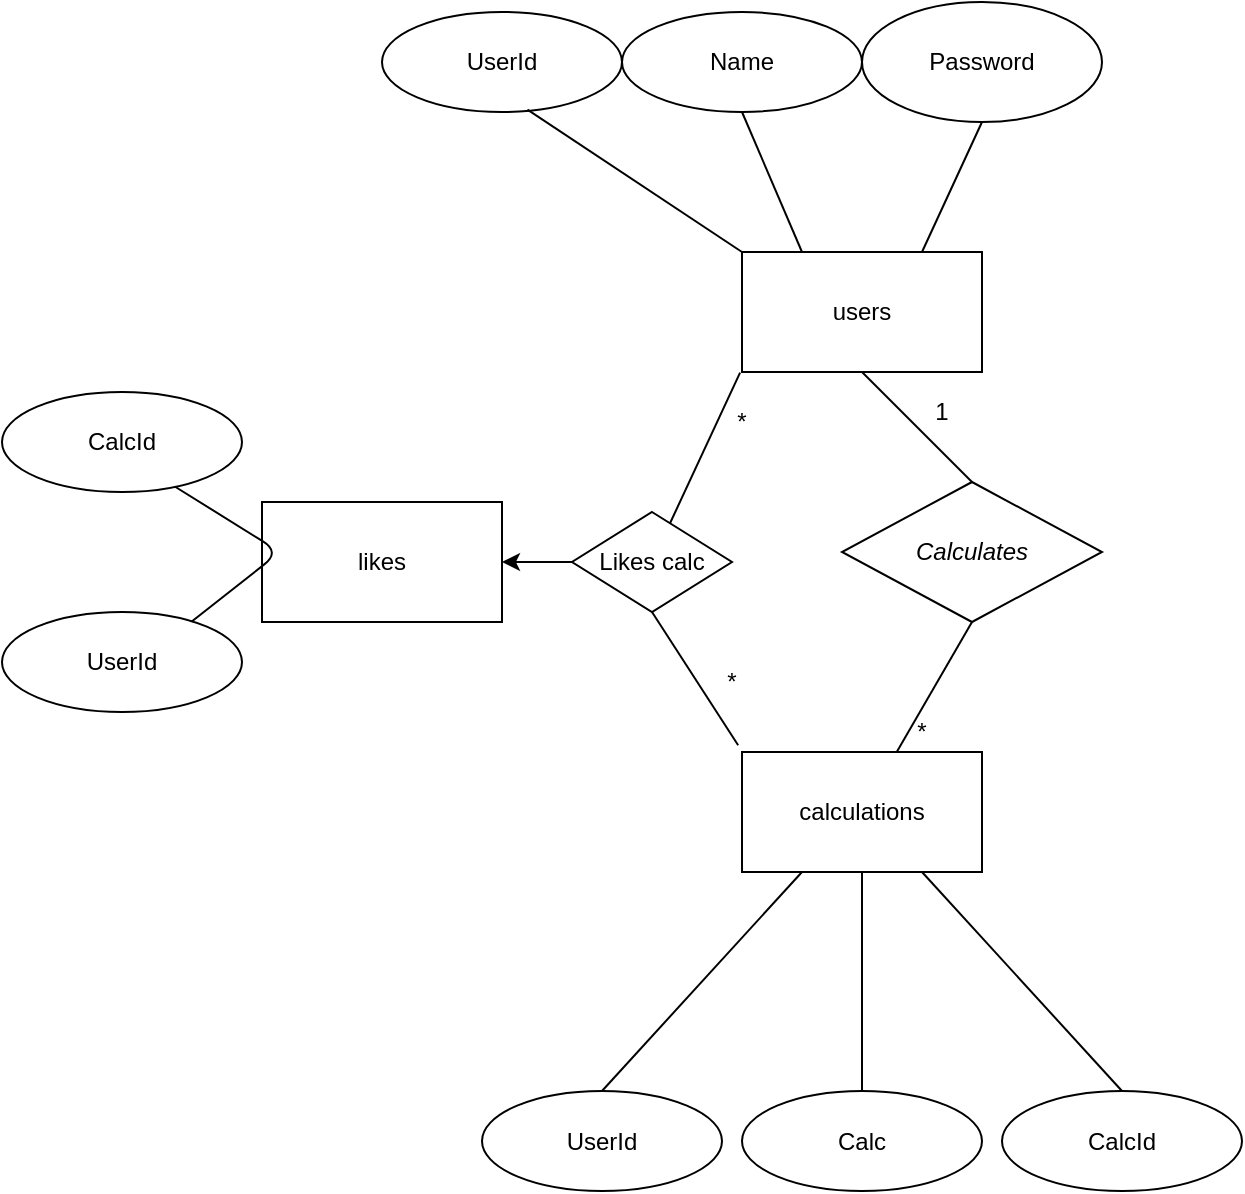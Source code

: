 <mxfile version="10.6.7" type="github"><diagram id="38klmvThknQbvRVPo_Zc" name="Page-1"><mxGraphModel dx="1443" dy="786" grid="1" gridSize="10" guides="1" tooltips="1" connect="1" arrows="1" fold="1" page="1" pageScale="1" pageWidth="826" pageHeight="1169" background="#ffffff" math="0" shadow="0"><root><mxCell id="0"/><mxCell id="1" parent="0"/><mxCell id="4OowOYZI4kwoj23czTKj-114" value="users" style="rounded=0;whiteSpace=wrap;html=1;" parent="1" vertex="1"><mxGeometry x="380" y="140" width="120" height="60" as="geometry"/></mxCell><mxCell id="4OowOYZI4kwoj23czTKj-115" value="UserId" style="ellipse;whiteSpace=wrap;html=1;" parent="1" vertex="1"><mxGeometry x="200" y="20" width="120" height="50" as="geometry"/></mxCell><mxCell id="4OowOYZI4kwoj23czTKj-116" value="Name" style="ellipse;whiteSpace=wrap;html=1;" parent="1" vertex="1"><mxGeometry x="320" y="20" width="120" height="50" as="geometry"/></mxCell><mxCell id="4OowOYZI4kwoj23czTKj-118" value="Password" style="ellipse;whiteSpace=wrap;html=1;" parent="1" vertex="1"><mxGeometry x="440" y="15" width="120" height="60" as="geometry"/></mxCell><mxCell id="4OowOYZI4kwoj23czTKj-121" value="" style="endArrow=none;html=1;entryX=0.606;entryY=0.977;entryDx=0;entryDy=0;entryPerimeter=0;exitX=0;exitY=0;exitDx=0;exitDy=0;exitPerimeter=0;" parent="1" source="4OowOYZI4kwoj23czTKj-114" target="4OowOYZI4kwoj23czTKj-115" edge="1"><mxGeometry width="50" height="50" relative="1" as="geometry"><mxPoint x="200" y="270" as="sourcePoint"/><mxPoint x="250" y="220" as="targetPoint"/></mxGeometry></mxCell><mxCell id="4OowOYZI4kwoj23czTKj-122" value="" style="endArrow=none;html=1;entryX=0.5;entryY=1;entryDx=0;entryDy=0;exitX=0.25;exitY=0;exitDx=0;exitDy=0;" parent="1" source="4OowOYZI4kwoj23czTKj-114" target="4OowOYZI4kwoj23czTKj-116" edge="1"><mxGeometry width="50" height="50" relative="1" as="geometry"><mxPoint x="200" y="270" as="sourcePoint"/><mxPoint x="250" y="220" as="targetPoint"/></mxGeometry></mxCell><mxCell id="4OowOYZI4kwoj23czTKj-123" value="" style="endArrow=none;html=1;exitX=0.5;exitY=1;exitDx=0;exitDy=0;entryX=0.75;entryY=0;entryDx=0;entryDy=0;" parent="1" source="4OowOYZI4kwoj23czTKj-118" target="4OowOYZI4kwoj23czTKj-114" edge="1"><mxGeometry width="50" height="50" relative="1" as="geometry"><mxPoint x="200" y="270" as="sourcePoint"/><mxPoint x="250" y="220" as="targetPoint"/></mxGeometry></mxCell><mxCell id="4OowOYZI4kwoj23czTKj-125" value="&lt;i&gt;Calculates&lt;/i&gt;" style="rhombus;whiteSpace=wrap;html=1;" parent="1" vertex="1"><mxGeometry x="430" y="255" width="130" height="70" as="geometry"/></mxCell><mxCell id="4OowOYZI4kwoj23czTKj-126" value="calculations" style="rounded=0;whiteSpace=wrap;html=1;" parent="1" vertex="1"><mxGeometry x="380" y="390" width="120" height="60" as="geometry"/></mxCell><mxCell id="4OowOYZI4kwoj23czTKj-127" value="Calc" style="ellipse;whiteSpace=wrap;html=1;" parent="1" vertex="1"><mxGeometry x="380" y="559.5" width="120" height="50" as="geometry"/></mxCell><mxCell id="4OowOYZI4kwoj23czTKj-128" value="UserId" style="ellipse;whiteSpace=wrap;html=1;" parent="1" vertex="1"><mxGeometry x="250" y="559.5" width="120" height="50" as="geometry"/></mxCell><mxCell id="4OowOYZI4kwoj23czTKj-129" value="CalcId" style="ellipse;whiteSpace=wrap;html=1;" parent="1" vertex="1"><mxGeometry x="510" y="559.5" width="120" height="50" as="geometry"/></mxCell><mxCell id="4OowOYZI4kwoj23czTKj-130" value="" style="endArrow=none;html=1;entryX=0.25;entryY=1;entryDx=0;entryDy=0;exitX=0.5;exitY=0;exitDx=0;exitDy=0;" parent="1" source="4OowOYZI4kwoj23czTKj-128" target="4OowOYZI4kwoj23czTKj-126" edge="1"><mxGeometry width="50" height="50" relative="1" as="geometry"><mxPoint x="200" y="680" as="sourcePoint"/><mxPoint x="250" y="630" as="targetPoint"/></mxGeometry></mxCell><mxCell id="4OowOYZI4kwoj23czTKj-131" value="" style="endArrow=none;html=1;entryX=0.5;entryY=1;entryDx=0;entryDy=0;exitX=0.5;exitY=0;exitDx=0;exitDy=0;" parent="1" source="4OowOYZI4kwoj23czTKj-127" target="4OowOYZI4kwoj23czTKj-126" edge="1"><mxGeometry width="50" height="50" relative="1" as="geometry"><mxPoint x="440" y="550" as="sourcePoint"/><mxPoint x="250" y="630" as="targetPoint"/></mxGeometry></mxCell><mxCell id="4OowOYZI4kwoj23czTKj-132" value="" style="endArrow=none;html=1;entryX=0.75;entryY=1;entryDx=0;entryDy=0;exitX=0.5;exitY=0;exitDx=0;exitDy=0;" parent="1" source="4OowOYZI4kwoj23czTKj-129" target="4OowOYZI4kwoj23czTKj-126" edge="1"><mxGeometry width="50" height="50" relative="1" as="geometry"><mxPoint x="200" y="680" as="sourcePoint"/><mxPoint x="250" y="630" as="targetPoint"/></mxGeometry></mxCell><mxCell id="4OowOYZI4kwoj23czTKj-133" value="" style="endArrow=none;html=1;entryX=0.5;entryY=1;entryDx=0;entryDy=0;" parent="1" source="4OowOYZI4kwoj23czTKj-126" target="4OowOYZI4kwoj23czTKj-125" edge="1"><mxGeometry width="50" height="50" relative="1" as="geometry"><mxPoint x="200" y="680" as="sourcePoint"/><mxPoint x="250" y="630" as="targetPoint"/></mxGeometry></mxCell><mxCell id="4OowOYZI4kwoj23czTKj-134" value="" style="endArrow=none;html=1;entryX=0.5;entryY=0;entryDx=0;entryDy=0;exitX=0.5;exitY=1;exitDx=0;exitDy=0;" parent="1" source="4OowOYZI4kwoj23czTKj-114" target="4OowOYZI4kwoj23czTKj-125" edge="1"><mxGeometry width="50" height="50" relative="1" as="geometry"><mxPoint x="200" y="680" as="sourcePoint"/><mxPoint x="250" y="630" as="targetPoint"/></mxGeometry></mxCell><mxCell id="4OowOYZI4kwoj23czTKj-135" value="1" style="text;html=1;strokeColor=none;fillColor=none;align=center;verticalAlign=middle;whiteSpace=wrap;rounded=0;" parent="1" vertex="1"><mxGeometry x="460" y="210" width="40" height="20" as="geometry"/></mxCell><mxCell id="4OowOYZI4kwoj23czTKj-138" value="*" style="text;html=1;strokeColor=none;fillColor=none;align=center;verticalAlign=middle;whiteSpace=wrap;rounded=0;" parent="1" vertex="1"><mxGeometry x="450" y="370" width="40" height="20" as="geometry"/></mxCell><mxCell id="4OowOYZI4kwoj23czTKj-142" value="" style="endArrow=none;html=1;entryX=0.5;entryY=1;entryDx=0;entryDy=0;exitX=-0.016;exitY=-0.056;exitDx=0;exitDy=0;exitPerimeter=0;" parent="1" source="4OowOYZI4kwoj23czTKj-126" target="Dd-2MuXfWXjaXw1In7tx-6" edge="1"><mxGeometry width="50" height="50" relative="1" as="geometry"><mxPoint x="200" y="680" as="sourcePoint"/><mxPoint x="220" y="320" as="targetPoint"/></mxGeometry></mxCell><mxCell id="4OowOYZI4kwoj23czTKj-143" value="" style="endArrow=none;html=1;entryX=-0.008;entryY=1.005;entryDx=0;entryDy=0;entryPerimeter=0;" parent="1" source="Dd-2MuXfWXjaXw1In7tx-6" target="4OowOYZI4kwoj23czTKj-114" edge="1"><mxGeometry width="50" height="50" relative="1" as="geometry"><mxPoint x="220" y="270" as="sourcePoint"/><mxPoint x="250" y="630" as="targetPoint"/></mxGeometry></mxCell><mxCell id="4OowOYZI4kwoj23czTKj-144" value="*" style="text;html=1;strokeColor=none;fillColor=none;align=center;verticalAlign=middle;whiteSpace=wrap;rounded=0;" parent="1" vertex="1"><mxGeometry x="355" y="345" width="40" height="20" as="geometry"/></mxCell><mxCell id="4OowOYZI4kwoj23czTKj-146" value="*" style="text;html=1;strokeColor=none;fillColor=none;align=center;verticalAlign=middle;whiteSpace=wrap;rounded=0;" parent="1" vertex="1"><mxGeometry x="360" y="215" width="40" height="20" as="geometry"/></mxCell><mxCell id="Dd-2MuXfWXjaXw1In7tx-1" value="likes" style="rounded=0;whiteSpace=wrap;html=1;" vertex="1" parent="1"><mxGeometry x="140" y="265" width="120" height="60" as="geometry"/></mxCell><mxCell id="Dd-2MuXfWXjaXw1In7tx-2" value="UserId" style="ellipse;whiteSpace=wrap;html=1;" vertex="1" parent="1"><mxGeometry x="10" y="320" width="120" height="50" as="geometry"/></mxCell><mxCell id="Dd-2MuXfWXjaXw1In7tx-3" value="CalcId" style="ellipse;whiteSpace=wrap;html=1;" vertex="1" parent="1"><mxGeometry x="10" y="210" width="120" height="50" as="geometry"/></mxCell><mxCell id="Dd-2MuXfWXjaXw1In7tx-5" value="" style="endArrow=none;html=1;" edge="1" parent="1"><mxGeometry width="50" height="50" relative="1" as="geometry"><mxPoint x="104.714" y="324.911" as="sourcePoint"/><mxPoint x="96.379" y="257.245" as="targetPoint"/><Array as="points"><mxPoint x="149" y="290"/></Array></mxGeometry></mxCell><mxCell id="Dd-2MuXfWXjaXw1In7tx-6" value="Likes calc" style="rhombus;whiteSpace=wrap;html=1;" vertex="1" parent="1"><mxGeometry x="295" y="270" width="80" height="50" as="geometry"/></mxCell><mxCell id="Dd-2MuXfWXjaXw1In7tx-7" value="" style="endArrow=classic;html=1;entryX=1;entryY=0.5;entryDx=0;entryDy=0;exitX=0;exitY=0.5;exitDx=0;exitDy=0;" edge="1" parent="1" source="Dd-2MuXfWXjaXw1In7tx-6" target="Dd-2MuXfWXjaXw1In7tx-1"><mxGeometry width="50" height="50" relative="1" as="geometry"><mxPoint x="30" y="680" as="sourcePoint"/><mxPoint x="80" y="630" as="targetPoint"/><Array as="points"/></mxGeometry></mxCell></root></mxGraphModel></diagram></mxfile>